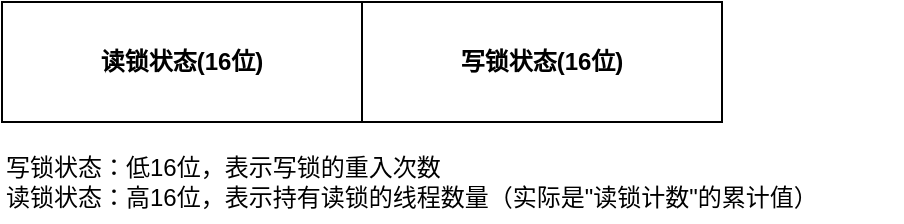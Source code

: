 <mxfile version="27.2.0">
  <diagram name="第 1 页" id="GeejV2Wf30Hb7JtBxy3E">
    <mxGraphModel dx="1025" dy="447" grid="1" gridSize="10" guides="1" tooltips="1" connect="1" arrows="1" fold="1" page="1" pageScale="1" pageWidth="827" pageHeight="1169" math="0" shadow="0">
      <root>
        <mxCell id="0" />
        <mxCell id="1" parent="0" />
        <mxCell id="5l1FnqlzCVnCg8wmBYe6-7" value="" style="group" vertex="1" connectable="0" parent="1">
          <mxGeometry x="189" y="400" width="450" height="110" as="geometry" />
        </mxCell>
        <mxCell id="5l1FnqlzCVnCg8wmBYe6-1" value="" style="group" vertex="1" connectable="0" parent="5l1FnqlzCVnCg8wmBYe6-7">
          <mxGeometry width="360" height="60" as="geometry" />
        </mxCell>
        <mxCell id="5l1FnqlzCVnCg8wmBYe6-2" value="" style="rounded=0;whiteSpace=wrap;html=1;" vertex="1" parent="5l1FnqlzCVnCg8wmBYe6-1">
          <mxGeometry width="180" height="60" as="geometry" />
        </mxCell>
        <mxCell id="5l1FnqlzCVnCg8wmBYe6-3" value="" style="rounded=0;whiteSpace=wrap;html=1;" vertex="1" parent="5l1FnqlzCVnCg8wmBYe6-1">
          <mxGeometry x="180" width="180" height="60" as="geometry" />
        </mxCell>
        <mxCell id="5l1FnqlzCVnCg8wmBYe6-4" value="&lt;b&gt;读锁状态(16位)&lt;/b&gt;" style="text;strokeColor=none;align=center;fillColor=none;html=1;verticalAlign=middle;whiteSpace=wrap;rounded=0;" vertex="1" parent="5l1FnqlzCVnCg8wmBYe6-1">
          <mxGeometry x="45" y="15" width="90" height="30" as="geometry" />
        </mxCell>
        <mxCell id="5l1FnqlzCVnCg8wmBYe6-5" value="&lt;b&gt;写锁状态(16位)&lt;/b&gt;" style="text;strokeColor=none;align=center;fillColor=none;html=1;verticalAlign=middle;whiteSpace=wrap;rounded=0;" vertex="1" parent="5l1FnqlzCVnCg8wmBYe6-1">
          <mxGeometry x="225" y="15" width="90" height="30" as="geometry" />
        </mxCell>
        <mxCell id="5l1FnqlzCVnCg8wmBYe6-6" value="&lt;div&gt;写锁状态：低16位，表示写锁的重入次数&lt;/div&gt;&lt;div&gt;读锁状态：高16位，表示持有读锁的线程数量（实际是&quot;读锁计数&quot;的累计值）&lt;/div&gt;" style="text;strokeColor=none;align=left;fillColor=none;html=1;verticalAlign=middle;whiteSpace=wrap;rounded=0;" vertex="1" parent="5l1FnqlzCVnCg8wmBYe6-7">
          <mxGeometry y="70" width="450" height="40" as="geometry" />
        </mxCell>
      </root>
    </mxGraphModel>
  </diagram>
</mxfile>

